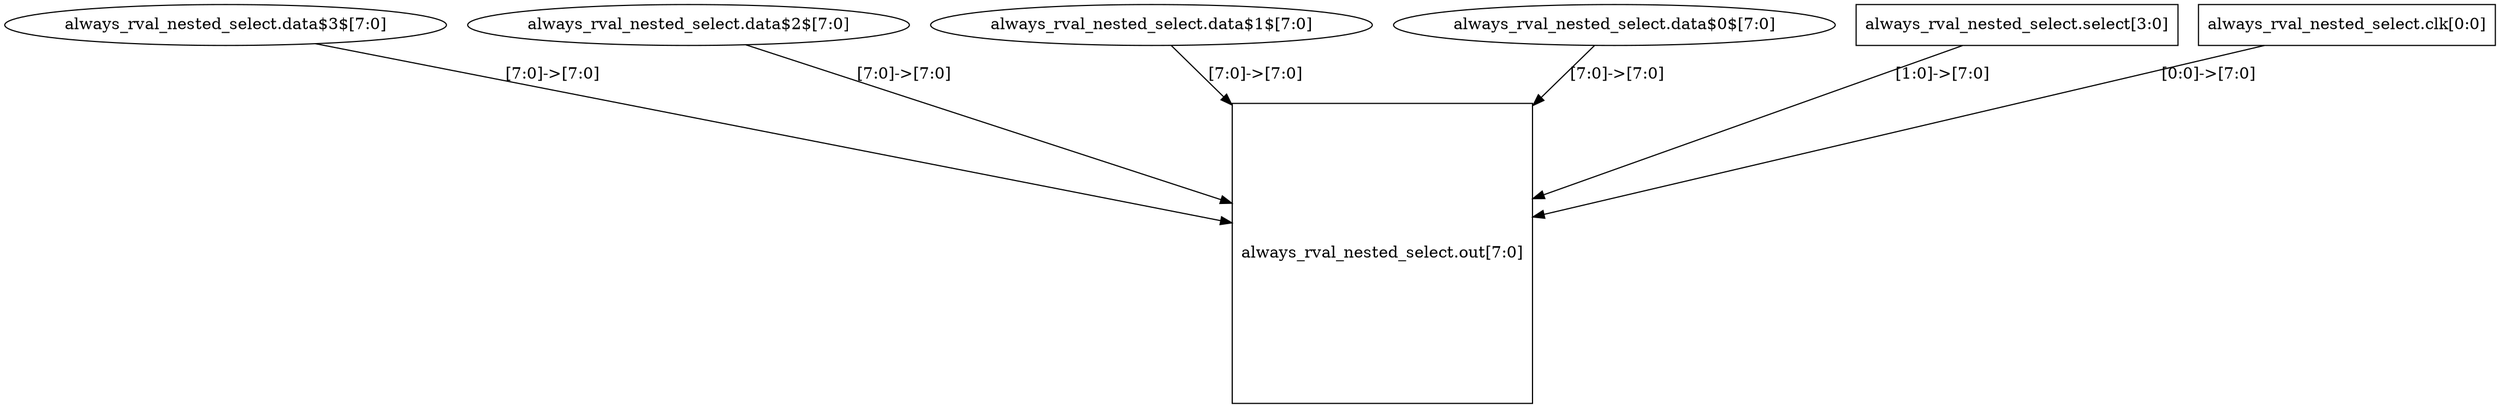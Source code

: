 digraph G {
	"always_rval_nested_select.data$3$" -> "always_rval_nested_select.out"[label="[7:0]->[7:0]"];
	"always_rval_nested_select.data$2$" -> "always_rval_nested_select.out"[label="[7:0]->[7:0]"];
	"always_rval_nested_select.data$1$" -> "always_rval_nested_select.out"[label="[7:0]->[7:0]"];
	"always_rval_nested_select.data$0$" -> "always_rval_nested_select.out"[label="[7:0]->[7:0]"];
	"always_rval_nested_select.select" -> "always_rval_nested_select.out"[label="[1:0]->[7:0]"];
	"always_rval_nested_select.clk" -> "always_rval_nested_select.out"[label="[0:0]->[7:0]"];
	"always_rval_nested_select.clk" [shape=rectangle, label="always_rval_nested_select.clk[0:0]"];
	"always_rval_nested_select.data$0$" [shape=ellipse, label="always_rval_nested_select.data$0$[7:0]"];
	"always_rval_nested_select.data$1$" [shape=ellipse, label="always_rval_nested_select.data$1$[7:0]"];
	"always_rval_nested_select.data$2$" [shape=ellipse, label="always_rval_nested_select.data$2$[7:0]"];
	"always_rval_nested_select.data$3$" [shape=ellipse, label="always_rval_nested_select.data$3$[7:0]"];
	"always_rval_nested_select.out" [shape=square, label="always_rval_nested_select.out[7:0]"];
	"always_rval_nested_select.select" [shape=rectangle, label="always_rval_nested_select.select[3:0]"];
}
